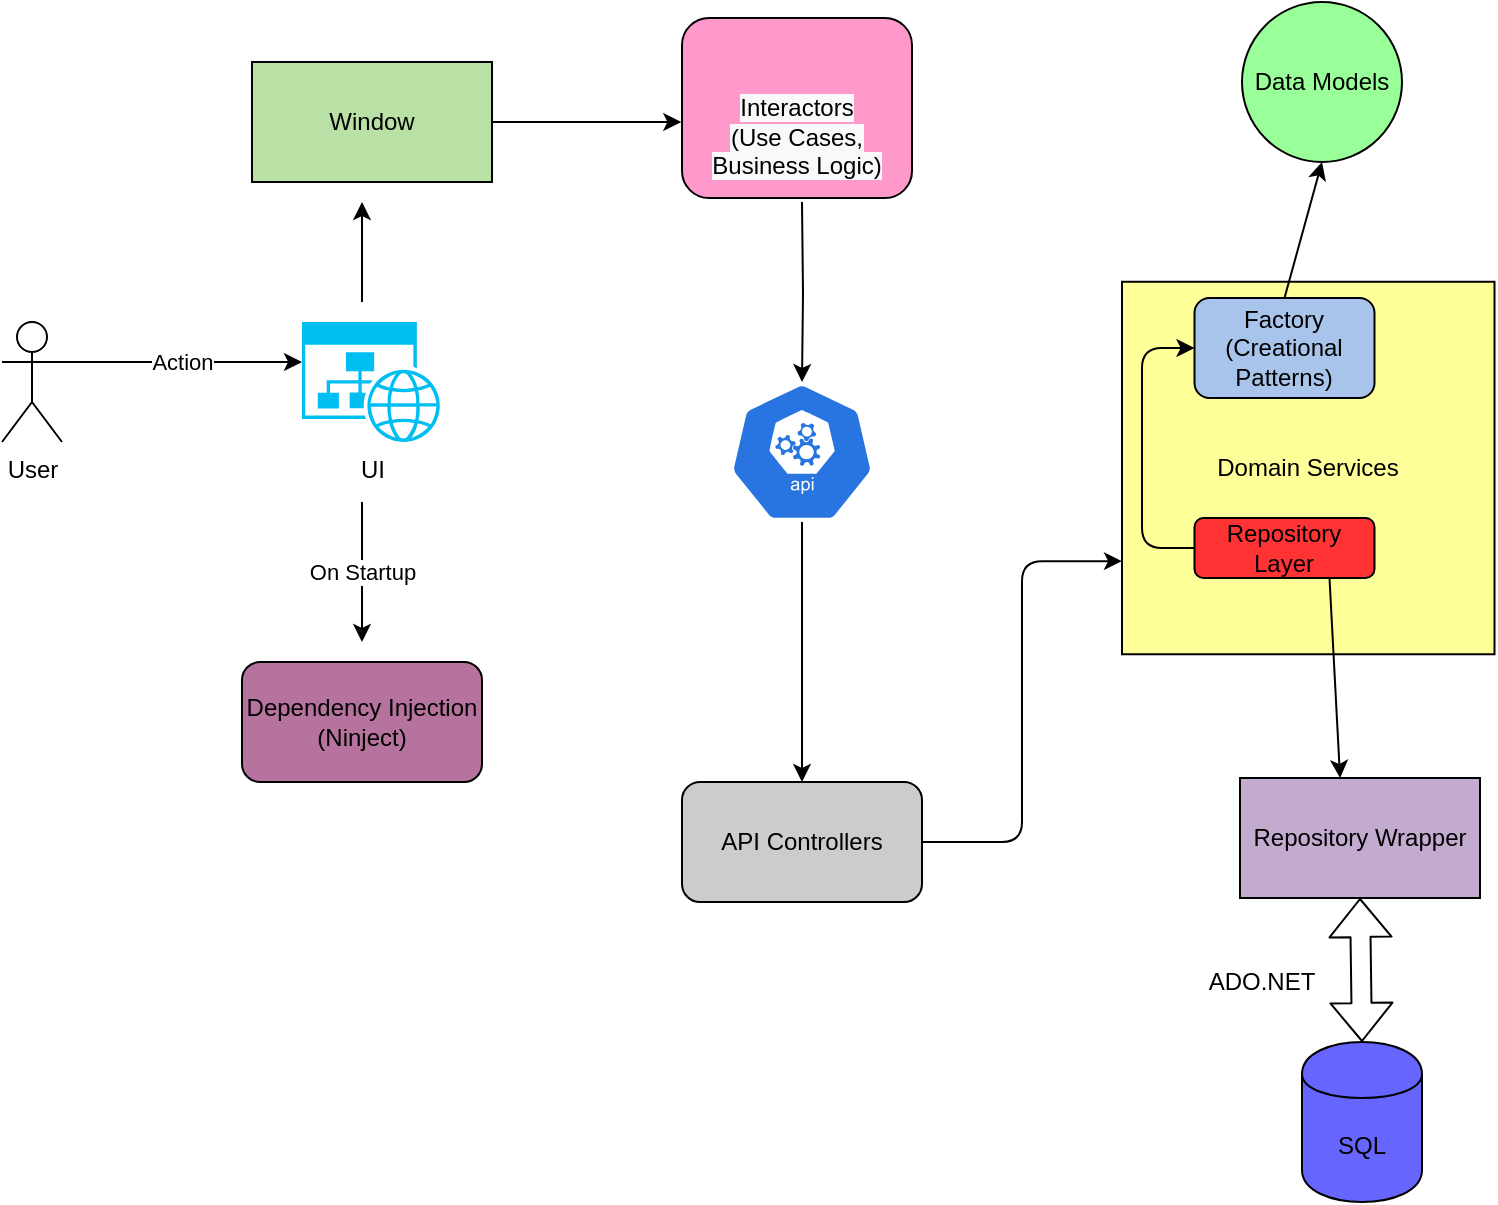 <mxfile version="13.3.9" type="device"><diagram id="Vzmagi3HcTHK_5GqugA2" name="Page-1"><mxGraphModel dx="1278" dy="528" grid="1" gridSize="10" guides="1" tooltips="1" connect="1" arrows="1" fold="1" page="1" pageScale="1" pageWidth="850" pageHeight="1100" math="0" shadow="0"><root><mxCell id="0"/><mxCell id="1" parent="0"/><mxCell id="z9daRAT8TECijeHZvqLR-1" value="User" style="shape=umlActor;verticalLabelPosition=bottom;verticalAlign=top;html=1;outlineConnect=0;" vertex="1" parent="1"><mxGeometry x="40" y="180" width="30" height="60" as="geometry"/></mxCell><mxCell id="z9daRAT8TECijeHZvqLR-2" value="UI" style="verticalLabelPosition=bottom;html=1;verticalAlign=top;align=center;strokeColor=none;fillColor=#00BEF2;shape=mxgraph.azure.website_generic;pointerEvents=1;" vertex="1" parent="1"><mxGeometry x="190" y="180" width="70" height="60" as="geometry"/></mxCell><mxCell id="z9daRAT8TECijeHZvqLR-3" value="Action" style="endArrow=classic;html=1;exitX=1;exitY=0.333;exitDx=0;exitDy=0;exitPerimeter=0;" edge="1" parent="1" source="z9daRAT8TECijeHZvqLR-1"><mxGeometry width="50" height="50" relative="1" as="geometry"><mxPoint x="130" y="230" as="sourcePoint"/><mxPoint x="190" y="200" as="targetPoint"/></mxGeometry></mxCell><mxCell id="z9daRAT8TECijeHZvqLR-4" value="On Startup" style="endArrow=classic;html=1;" edge="1" parent="1"><mxGeometry width="50" height="50" relative="1" as="geometry"><mxPoint x="220" y="270" as="sourcePoint"/><mxPoint x="220" y="340" as="targetPoint"/></mxGeometry></mxCell><mxCell id="z9daRAT8TECijeHZvqLR-5" value="Dependency Injection (Ninject)" style="rounded=1;whiteSpace=wrap;html=1;fillColor=#B5739D;" vertex="1" parent="1"><mxGeometry x="160" y="350" width="120" height="60" as="geometry"/></mxCell><mxCell id="z9daRAT8TECijeHZvqLR-9" value="" style="edgeStyle=orthogonalEdgeStyle;rounded=0;orthogonalLoop=1;jettySize=auto;html=1;entryX=-0.003;entryY=0.578;entryDx=0;entryDy=0;entryPerimeter=0;" edge="1" parent="1" source="z9daRAT8TECijeHZvqLR-6" target="z9daRAT8TECijeHZvqLR-12"><mxGeometry relative="1" as="geometry"><mxPoint x="415" y="80" as="targetPoint"/></mxGeometry></mxCell><mxCell id="z9daRAT8TECijeHZvqLR-6" value="Window" style="rounded=0;whiteSpace=wrap;html=1;fillColor=#B9E0A5;" vertex="1" parent="1"><mxGeometry x="165" y="50" width="120" height="60" as="geometry"/></mxCell><mxCell id="z9daRAT8TECijeHZvqLR-11" value="" style="edgeStyle=orthogonalEdgeStyle;rounded=0;orthogonalLoop=1;jettySize=auto;html=1;" edge="1" parent="1" target="z9daRAT8TECijeHZvqLR-10"><mxGeometry relative="1" as="geometry"><mxPoint x="440" y="120" as="sourcePoint"/></mxGeometry></mxCell><mxCell id="z9daRAT8TECijeHZvqLR-7" value="" style="endArrow=classic;html=1;" edge="1" parent="1"><mxGeometry width="50" height="50" relative="1" as="geometry"><mxPoint x="220" y="170" as="sourcePoint"/><mxPoint x="220" y="120" as="targetPoint"/></mxGeometry></mxCell><mxCell id="z9daRAT8TECijeHZvqLR-10" value="" style="html=1;dashed=0;whitespace=wrap;fillColor=#2875E2;strokeColor=#ffffff;points=[[0.005,0.63,0],[0.1,0.2,0],[0.9,0.2,0],[0.5,0,0],[0.995,0.63,0],[0.72,0.99,0],[0.5,1,0],[0.28,0.99,0]];shape=mxgraph.kubernetes.icon;prIcon=api" vertex="1" parent="1"><mxGeometry x="400" y="210" width="80" height="70" as="geometry"/></mxCell><mxCell id="z9daRAT8TECijeHZvqLR-12" value="&lt;br&gt;&lt;br&gt;&lt;span style=&quot;color: rgb(0 , 0 , 0) ; font-family: &amp;#34;helvetica&amp;#34; ; font-size: 12px ; font-style: normal ; font-weight: 400 ; letter-spacing: normal ; text-align: center ; text-indent: 0px ; text-transform: none ; word-spacing: 0px ; background-color: rgb(248 , 249 , 250) ; display: inline ; float: none&quot;&gt;Interactors&lt;/span&gt;&lt;br style=&quot;color: rgb(0 , 0 , 0) ; font-family: &amp;#34;helvetica&amp;#34; ; font-size: 12px ; font-style: normal ; font-weight: 400 ; letter-spacing: normal ; text-align: center ; text-indent: 0px ; text-transform: none ; word-spacing: 0px ; background-color: rgb(248 , 249 , 250)&quot;&gt;&lt;span style=&quot;color: rgb(0 , 0 , 0) ; font-family: &amp;#34;helvetica&amp;#34; ; font-size: 12px ; font-style: normal ; font-weight: 400 ; letter-spacing: normal ; text-align: center ; text-indent: 0px ; text-transform: none ; word-spacing: 0px ; background-color: rgb(248 , 249 , 250) ; display: inline ; float: none&quot;&gt;(Use Cases, Business Logic)&lt;/span&gt;" style="rounded=1;whiteSpace=wrap;html=1;fillColor=#FF99CC;" vertex="1" parent="1"><mxGeometry x="380" y="28" width="115" height="90" as="geometry"/></mxCell><mxCell id="z9daRAT8TECijeHZvqLR-13" value="Domain Services" style="whiteSpace=wrap;html=1;aspect=fixed;fillColor=#FFFF99;" vertex="1" parent="1"><mxGeometry x="600" y="159.88" width="186.25" height="186.25" as="geometry"/></mxCell><mxCell id="z9daRAT8TECijeHZvqLR-16" value="Repository Layer" style="rounded=1;whiteSpace=wrap;html=1;fillColor=#FF3333;" vertex="1" parent="1"><mxGeometry x="636.25" y="278" width="90" height="30" as="geometry"/></mxCell><mxCell id="z9daRAT8TECijeHZvqLR-17" value="Factory (Creational Patterns)" style="rounded=1;whiteSpace=wrap;html=1;fillColor=#A9C4EB;" vertex="1" parent="1"><mxGeometry x="636.25" y="168" width="90" height="50" as="geometry"/></mxCell><mxCell id="z9daRAT8TECijeHZvqLR-18" value="Data Models" style="ellipse;whiteSpace=wrap;html=1;aspect=fixed;fillColor=#99FF99;" vertex="1" parent="1"><mxGeometry x="660" y="20" width="80" height="80" as="geometry"/></mxCell><mxCell id="z9daRAT8TECijeHZvqLR-19" value="" style="endArrow=classic;html=1;exitX=0.5;exitY=0;exitDx=0;exitDy=0;entryX=0.5;entryY=1;entryDx=0;entryDy=0;" edge="1" parent="1" source="z9daRAT8TECijeHZvqLR-17" target="z9daRAT8TECijeHZvqLR-18"><mxGeometry width="50" height="50" relative="1" as="geometry"><mxPoint x="1000" y="338" as="sourcePoint"/><mxPoint x="1050" y="288" as="targetPoint"/></mxGeometry></mxCell><mxCell id="z9daRAT8TECijeHZvqLR-20" value="Repository Wrapper" style="rounded=0;whiteSpace=wrap;html=1;fillColor=#C3ABD0;" vertex="1" parent="1"><mxGeometry x="659" y="408" width="120" height="60" as="geometry"/></mxCell><mxCell id="z9daRAT8TECijeHZvqLR-21" value="SQL" style="shape=cylinder;whiteSpace=wrap;html=1;boundedLbl=1;backgroundOutline=1;fillColor=#6666FF;" vertex="1" parent="1"><mxGeometry x="690" y="540" width="60" height="80" as="geometry"/></mxCell><mxCell id="z9daRAT8TECijeHZvqLR-22" value="" style="shape=flexArrow;endArrow=classic;startArrow=classic;html=1;entryX=0.5;entryY=1;entryDx=0;entryDy=0;exitX=0.5;exitY=0;exitDx=0;exitDy=0;" edge="1" parent="1" source="z9daRAT8TECijeHZvqLR-21" target="z9daRAT8TECijeHZvqLR-20"><mxGeometry width="50" height="50" relative="1" as="geometry"><mxPoint x="1000" y="508" as="sourcePoint"/><mxPoint x="1050" y="458" as="targetPoint"/></mxGeometry></mxCell><mxCell id="z9daRAT8TECijeHZvqLR-23" value="ADO.NET" style="text;html=1;strokeColor=none;fillColor=none;align=center;verticalAlign=middle;whiteSpace=wrap;rounded=0;" vertex="1" parent="1"><mxGeometry x="650" y="500" width="40" height="20" as="geometry"/></mxCell><mxCell id="z9daRAT8TECijeHZvqLR-24" value="" style="endArrow=classic;html=1;entryX=0.417;entryY=0;entryDx=0;entryDy=0;entryPerimeter=0;exitX=0.75;exitY=1;exitDx=0;exitDy=0;" edge="1" parent="1" source="z9daRAT8TECijeHZvqLR-16" target="z9daRAT8TECijeHZvqLR-20"><mxGeometry width="50" height="50" relative="1" as="geometry"><mxPoint x="990" y="318" as="sourcePoint"/><mxPoint x="1040" y="268" as="targetPoint"/></mxGeometry></mxCell><mxCell id="z9daRAT8TECijeHZvqLR-26" value="" style="edgeStyle=elbowEdgeStyle;elbow=horizontal;endArrow=classic;html=1;exitX=0;exitY=0.5;exitDx=0;exitDy=0;" edge="1" parent="1" source="z9daRAT8TECijeHZvqLR-16" target="z9daRAT8TECijeHZvqLR-17"><mxGeometry width="50" height="50" relative="1" as="geometry"><mxPoint x="600" y="418" as="sourcePoint"/><mxPoint x="650" y="368" as="targetPoint"/><Array as="points"><mxPoint x="610" y="238"/><mxPoint x="610" y="238"/></Array></mxGeometry></mxCell><mxCell id="z9daRAT8TECijeHZvqLR-28" value="API Controllers" style="rounded=1;whiteSpace=wrap;html=1;fillColor=#CCCCCC;" vertex="1" parent="1"><mxGeometry x="380" y="410" width="120" height="60" as="geometry"/></mxCell><mxCell id="z9daRAT8TECijeHZvqLR-29" value="" style="endArrow=classic;html=1;exitX=0.5;exitY=1;exitDx=0;exitDy=0;exitPerimeter=0;entryX=0.5;entryY=0;entryDx=0;entryDy=0;" edge="1" parent="1" source="z9daRAT8TECijeHZvqLR-10" target="z9daRAT8TECijeHZvqLR-28"><mxGeometry width="50" height="50" relative="1" as="geometry"><mxPoint x="445" y="290" as="sourcePoint"/><mxPoint x="685" y="410" as="targetPoint"/></mxGeometry></mxCell><mxCell id="z9daRAT8TECijeHZvqLR-30" value="" style="edgeStyle=elbowEdgeStyle;elbow=horizontal;endArrow=classic;html=1;exitX=1;exitY=0.5;exitDx=0;exitDy=0;entryX=0;entryY=0.75;entryDx=0;entryDy=0;" edge="1" parent="1" source="z9daRAT8TECijeHZvqLR-28" target="z9daRAT8TECijeHZvqLR-13"><mxGeometry width="50" height="50" relative="1" as="geometry"><mxPoint x="676.25" y="550" as="sourcePoint"/><mxPoint x="676.25" y="450" as="targetPoint"/><Array as="points"><mxPoint x="550" y="410"/><mxPoint x="650" y="495"/></Array></mxGeometry></mxCell></root></mxGraphModel></diagram></mxfile>